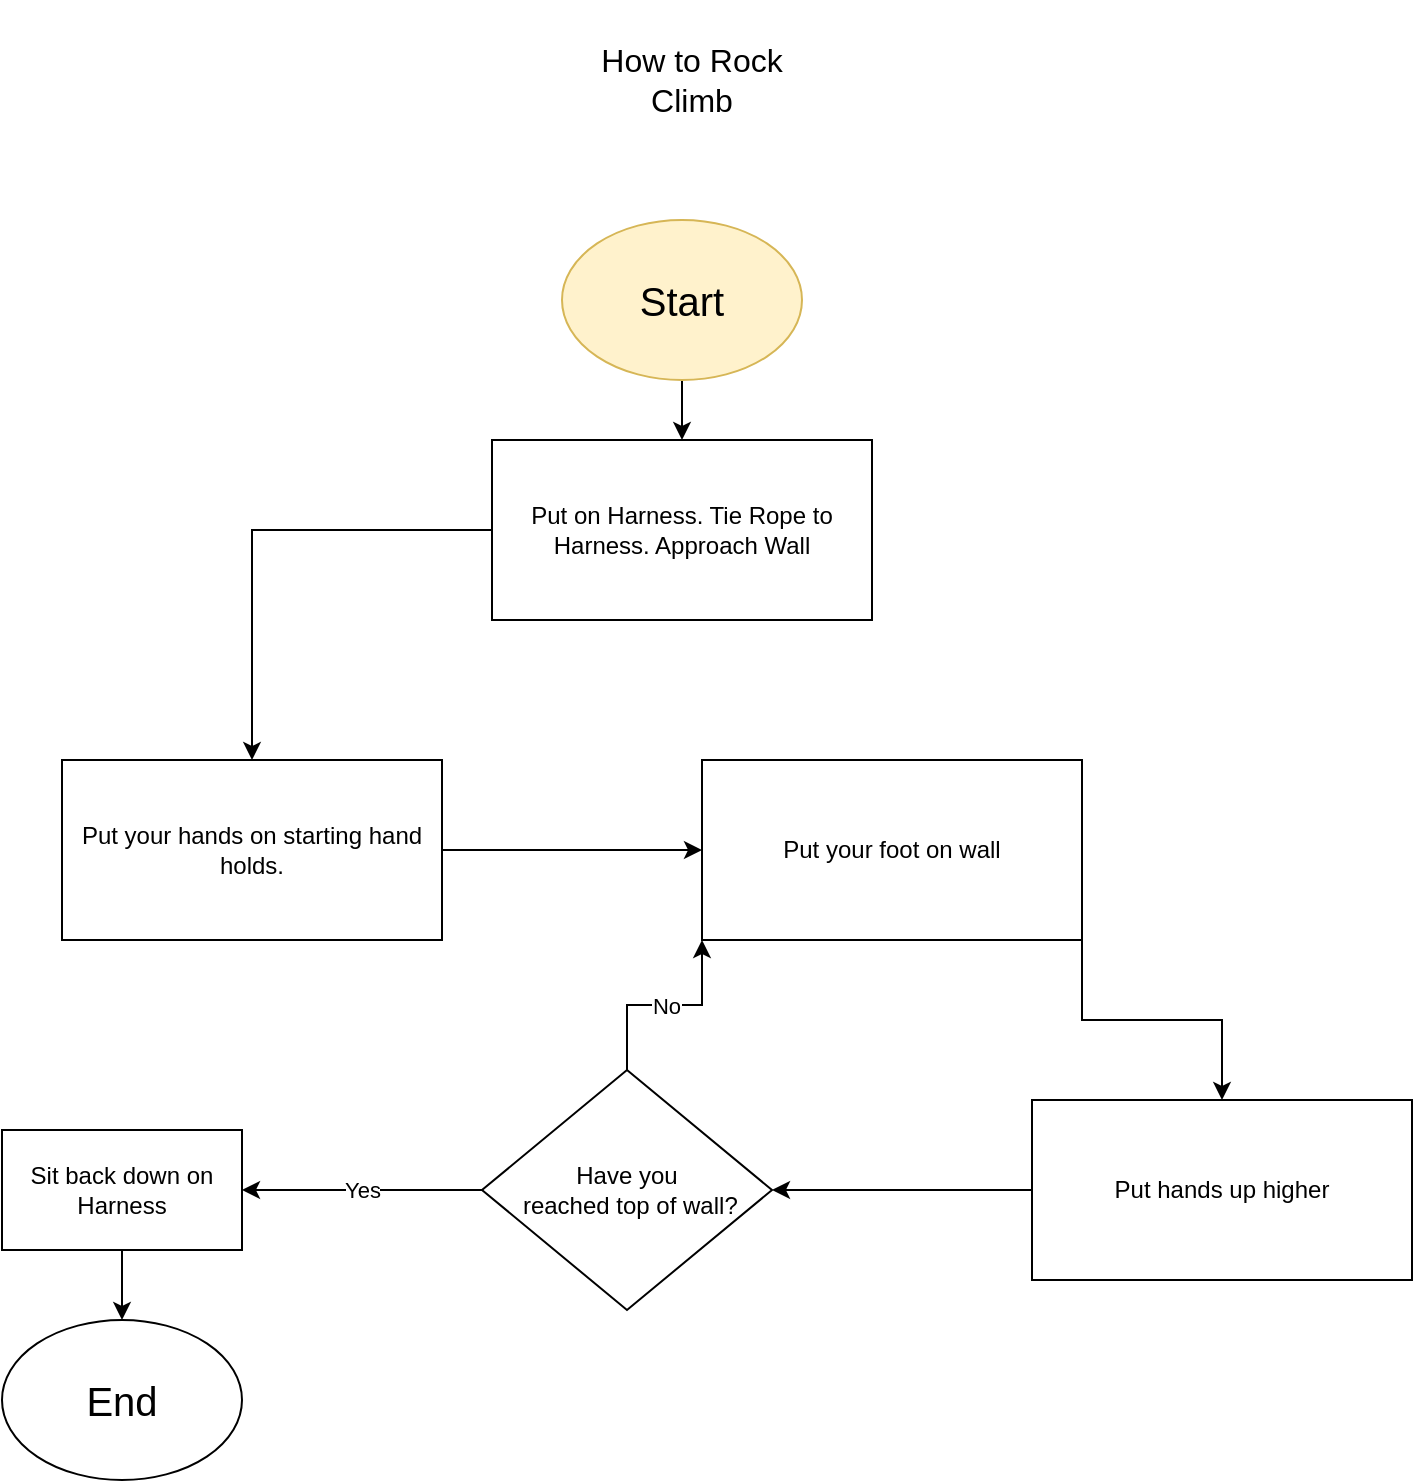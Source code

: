 <mxfile version="21.1.1" type="github">
  <diagram name="Page-1" id="GSEBX4r_AxrBjunkPWFw">
    <mxGraphModel dx="794" dy="516" grid="1" gridSize="10" guides="1" tooltips="1" connect="1" arrows="1" fold="1" page="1" pageScale="1" pageWidth="827" pageHeight="1169" math="0" shadow="0">
      <root>
        <mxCell id="0" />
        <mxCell id="1" parent="0" />
        <mxCell id="o9-E-uRhRPMIXP5sNrn1-5" style="edgeStyle=orthogonalEdgeStyle;rounded=0;orthogonalLoop=1;jettySize=auto;html=1;exitX=0.5;exitY=1;exitDx=0;exitDy=0;entryX=0.5;entryY=0;entryDx=0;entryDy=0;" edge="1" parent="1" source="o9-E-uRhRPMIXP5sNrn1-1" target="o9-E-uRhRPMIXP5sNrn1-2">
          <mxGeometry relative="1" as="geometry" />
        </mxCell>
        <mxCell id="o9-E-uRhRPMIXP5sNrn1-1" value="Start" style="ellipse;whiteSpace=wrap;html=1;fillColor=#fff2cc;strokeColor=#d6b656;fontSize=20;" vertex="1" parent="1">
          <mxGeometry x="330" y="120" width="120" height="80" as="geometry" />
        </mxCell>
        <mxCell id="o9-E-uRhRPMIXP5sNrn1-7" value="" style="edgeStyle=orthogonalEdgeStyle;rounded=0;orthogonalLoop=1;jettySize=auto;html=1;" edge="1" parent="1" source="o9-E-uRhRPMIXP5sNrn1-2" target="o9-E-uRhRPMIXP5sNrn1-6">
          <mxGeometry relative="1" as="geometry" />
        </mxCell>
        <mxCell id="o9-E-uRhRPMIXP5sNrn1-2" value="Put on Harness. Tie Rope to Harness. Approach Wall" style="rounded=0;whiteSpace=wrap;html=1;" vertex="1" parent="1">
          <mxGeometry x="295" y="230" width="190" height="90" as="geometry" />
        </mxCell>
        <mxCell id="o9-E-uRhRPMIXP5sNrn1-4" value="How to Rock Climb" style="text;html=1;strokeColor=none;fillColor=none;align=center;verticalAlign=middle;whiteSpace=wrap;rounded=0;fontSize=16;" vertex="1" parent="1">
          <mxGeometry x="330" y="10" width="130" height="80" as="geometry" />
        </mxCell>
        <mxCell id="o9-E-uRhRPMIXP5sNrn1-9" value="" style="edgeStyle=orthogonalEdgeStyle;rounded=0;orthogonalLoop=1;jettySize=auto;html=1;" edge="1" parent="1" source="o9-E-uRhRPMIXP5sNrn1-6" target="o9-E-uRhRPMIXP5sNrn1-8">
          <mxGeometry relative="1" as="geometry" />
        </mxCell>
        <mxCell id="o9-E-uRhRPMIXP5sNrn1-6" value="Put your hands on starting hand holds." style="rounded=0;whiteSpace=wrap;html=1;" vertex="1" parent="1">
          <mxGeometry x="80" y="390" width="190" height="90" as="geometry" />
        </mxCell>
        <mxCell id="o9-E-uRhRPMIXP5sNrn1-11" value="" style="edgeStyle=orthogonalEdgeStyle;rounded=0;orthogonalLoop=1;jettySize=auto;html=1;" edge="1" parent="1" source="o9-E-uRhRPMIXP5sNrn1-8" target="o9-E-uRhRPMIXP5sNrn1-10">
          <mxGeometry relative="1" as="geometry">
            <Array as="points">
              <mxPoint x="590" y="520" />
              <mxPoint x="660" y="520" />
            </Array>
          </mxGeometry>
        </mxCell>
        <mxCell id="o9-E-uRhRPMIXP5sNrn1-8" value="Put your foot on wall" style="rounded=0;whiteSpace=wrap;html=1;" vertex="1" parent="1">
          <mxGeometry x="400" y="390" width="190" height="90" as="geometry" />
        </mxCell>
        <mxCell id="o9-E-uRhRPMIXP5sNrn1-13" style="edgeStyle=orthogonalEdgeStyle;rounded=0;orthogonalLoop=1;jettySize=auto;html=1;entryX=1;entryY=0.5;entryDx=0;entryDy=0;" edge="1" parent="1" source="o9-E-uRhRPMIXP5sNrn1-10" target="o9-E-uRhRPMIXP5sNrn1-12">
          <mxGeometry relative="1" as="geometry" />
        </mxCell>
        <mxCell id="o9-E-uRhRPMIXP5sNrn1-10" value="Put hands up higher" style="rounded=0;whiteSpace=wrap;html=1;" vertex="1" parent="1">
          <mxGeometry x="565" y="560" width="190" height="90" as="geometry" />
        </mxCell>
        <mxCell id="o9-E-uRhRPMIXP5sNrn1-15" value="No" style="edgeStyle=orthogonalEdgeStyle;rounded=0;orthogonalLoop=1;jettySize=auto;html=1;entryX=0;entryY=1;entryDx=0;entryDy=0;" edge="1" parent="1" source="o9-E-uRhRPMIXP5sNrn1-12" target="o9-E-uRhRPMIXP5sNrn1-8">
          <mxGeometry relative="1" as="geometry">
            <mxPoint x="390" y="460" as="targetPoint" />
          </mxGeometry>
        </mxCell>
        <mxCell id="o9-E-uRhRPMIXP5sNrn1-17" value="Yes" style="edgeStyle=orthogonalEdgeStyle;rounded=0;orthogonalLoop=1;jettySize=auto;html=1;entryX=1;entryY=0.5;entryDx=0;entryDy=0;" edge="1" parent="1" source="o9-E-uRhRPMIXP5sNrn1-12" target="o9-E-uRhRPMIXP5sNrn1-16">
          <mxGeometry relative="1" as="geometry" />
        </mxCell>
        <mxCell id="o9-E-uRhRPMIXP5sNrn1-12" value="Have you&lt;br&gt;&amp;nbsp;reached top of wall?" style="rhombus;whiteSpace=wrap;html=1;" vertex="1" parent="1">
          <mxGeometry x="290" y="545" width="145" height="120" as="geometry" />
        </mxCell>
        <mxCell id="o9-E-uRhRPMIXP5sNrn1-19" style="edgeStyle=orthogonalEdgeStyle;rounded=0;orthogonalLoop=1;jettySize=auto;html=1;entryX=0.5;entryY=0;entryDx=0;entryDy=0;" edge="1" parent="1" source="o9-E-uRhRPMIXP5sNrn1-16" target="o9-E-uRhRPMIXP5sNrn1-18">
          <mxGeometry relative="1" as="geometry" />
        </mxCell>
        <mxCell id="o9-E-uRhRPMIXP5sNrn1-16" value="Sit back down on Harness" style="rounded=0;whiteSpace=wrap;html=1;" vertex="1" parent="1">
          <mxGeometry x="50" y="575" width="120" height="60" as="geometry" />
        </mxCell>
        <mxCell id="o9-E-uRhRPMIXP5sNrn1-18" value="End" style="ellipse;whiteSpace=wrap;html=1;fontSize=20;" vertex="1" parent="1">
          <mxGeometry x="50" y="670" width="120" height="80" as="geometry" />
        </mxCell>
      </root>
    </mxGraphModel>
  </diagram>
</mxfile>
